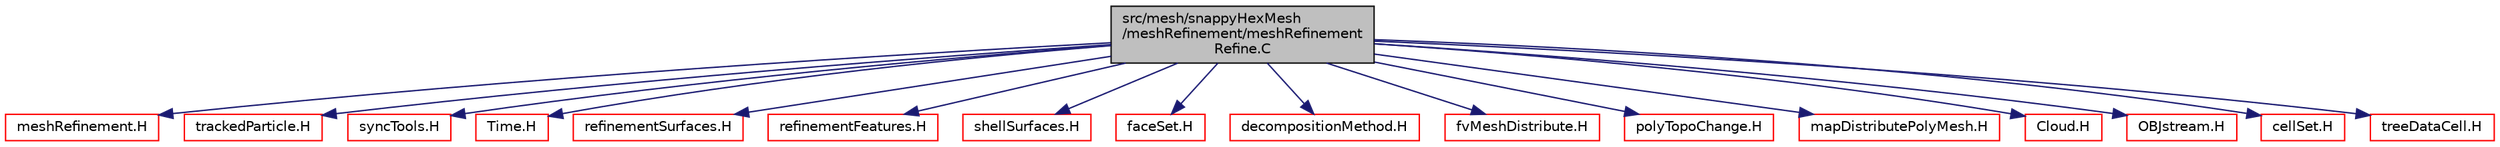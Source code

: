 digraph "src/mesh/snappyHexMesh/meshRefinement/meshRefinementRefine.C"
{
  bgcolor="transparent";
  edge [fontname="Helvetica",fontsize="10",labelfontname="Helvetica",labelfontsize="10"];
  node [fontname="Helvetica",fontsize="10",shape=record];
  Node1 [label="src/mesh/snappyHexMesh\l/meshRefinement/meshRefinement\lRefine.C",height=0.2,width=0.4,color="black", fillcolor="grey75", style="filled", fontcolor="black"];
  Node1 -> Node2 [color="midnightblue",fontsize="10",style="solid",fontname="Helvetica"];
  Node2 [label="meshRefinement.H",height=0.2,width=0.4,color="red",URL="$a07222.html"];
  Node1 -> Node3 [color="midnightblue",fontsize="10",style="solid",fontname="Helvetica"];
  Node3 [label="trackedParticle.H",height=0.2,width=0.4,color="red",URL="$a07258.html"];
  Node1 -> Node4 [color="midnightblue",fontsize="10",style="solid",fontname="Helvetica"];
  Node4 [label="syncTools.H",height=0.2,width=0.4,color="red",URL="$a08810.html"];
  Node1 -> Node5 [color="midnightblue",fontsize="10",style="solid",fontname="Helvetica"];
  Node5 [label="Time.H",height=0.2,width=0.4,color="red",URL="$a07978.html"];
  Node1 -> Node6 [color="midnightblue",fontsize="10",style="solid",fontname="Helvetica"];
  Node6 [label="refinementSurfaces.H",height=0.2,width=0.4,color="red",URL="$a07234.html"];
  Node1 -> Node7 [color="midnightblue",fontsize="10",style="solid",fontname="Helvetica"];
  Node7 [label="refinementFeatures.H",height=0.2,width=0.4,color="red",URL="$a07232.html"];
  Node1 -> Node8 [color="midnightblue",fontsize="10",style="solid",fontname="Helvetica"];
  Node8 [label="shellSurfaces.H",height=0.2,width=0.4,color="red",URL="$a07238.html"];
  Node1 -> Node9 [color="midnightblue",fontsize="10",style="solid",fontname="Helvetica"];
  Node9 [label="faceSet.H",height=0.2,width=0.4,color="red",URL="$a07583.html"];
  Node1 -> Node10 [color="midnightblue",fontsize="10",style="solid",fontname="Helvetica"];
  Node10 [label="decompositionMethod.H",height=0.2,width=0.4,color="red",URL="$a09244.html"];
  Node1 -> Node11 [color="midnightblue",fontsize="10",style="solid",fontname="Helvetica"];
  Node11 [label="fvMeshDistribute.H",height=0.2,width=0.4,color="red",URL="$a04877.html"];
  Node1 -> Node12 [color="midnightblue",fontsize="10",style="solid",fontname="Helvetica"];
  Node12 [label="polyTopoChange.H",height=0.2,width=0.4,color="red",URL="$a04994.html"];
  Node1 -> Node13 [color="midnightblue",fontsize="10",style="solid",fontname="Helvetica"];
  Node13 [label="mapDistributePolyMesh.H",height=0.2,width=0.4,color="red",URL="$a08749.html"];
  Node1 -> Node14 [color="midnightblue",fontsize="10",style="solid",fontname="Helvetica"];
  Node14 [label="Cloud.H",height=0.2,width=0.4,color="red",URL="$a06463.html"];
  Node1 -> Node15 [color="midnightblue",fontsize="10",style="solid",fontname="Helvetica"];
  Node15 [label="OBJstream.H",height=0.2,width=0.4,color="red",URL="$a10077.html"];
  Node1 -> Node16 [color="midnightblue",fontsize="10",style="solid",fontname="Helvetica"];
  Node16 [label="cellSet.H",height=0.2,width=0.4,color="red",URL="$a07579.html"];
  Node1 -> Node17 [color="midnightblue",fontsize="10",style="solid",fontname="Helvetica"];
  Node17 [label="treeDataCell.H",height=0.2,width=0.4,color="red",URL="$a07674.html"];
}
